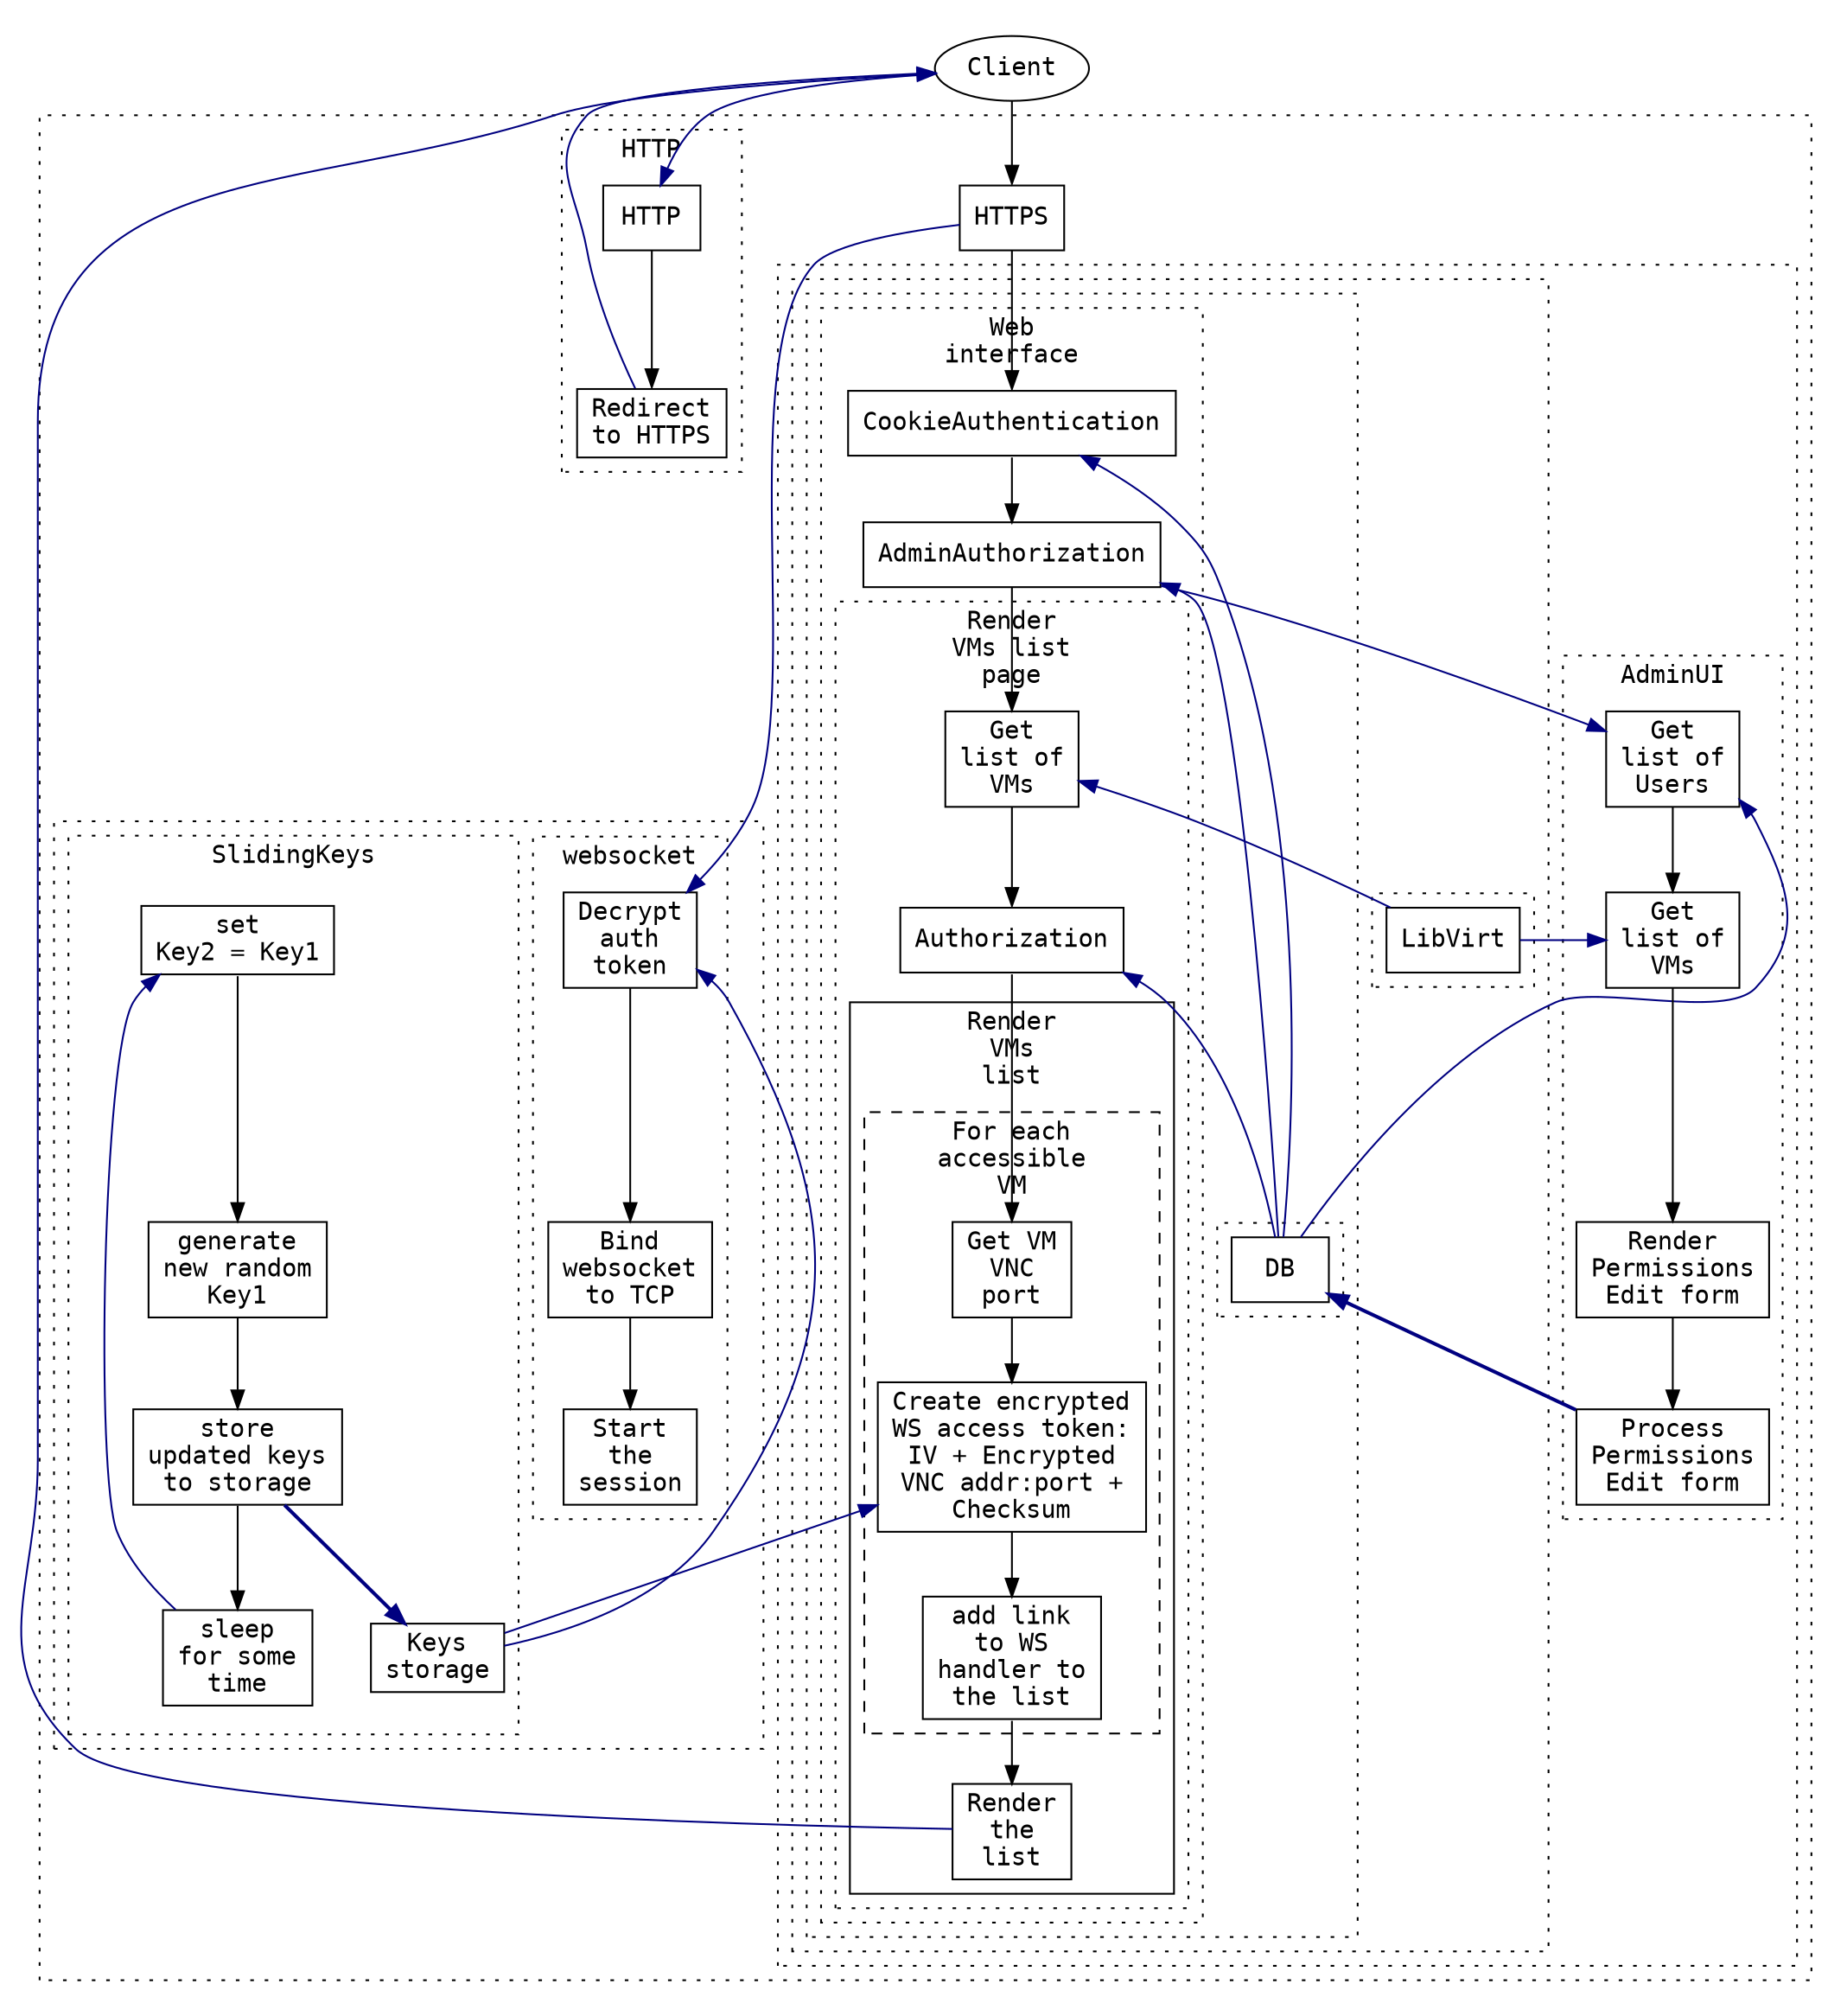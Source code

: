 digraph untitled {
fontname="Courier-New";


 subgraph cluster_0 {
 label="";
 penwidth=0;

 fontname="Courier";

 node [shape=circle];

 node1 [label="Client", shape=ellipse, penwidth=1, style=solid, fontname="Courier"];

  subgraph cluster_2 {
  label="";
  penwidth=1; style=dotted;

  fontname="Courier";

  node [shape=circle];

  node3 [label="HTTPS", shape=box, penwidth=1, style=solid, fontname="Courier"];

   subgraph cluster_4 {
   label="";
   penwidth=1; style=dotted;

   fontname="Courier";

   node [shape=circle];


    subgraph cluster_5 {
    label="";
    penwidth=1; style=dotted;

    fontname="Courier";

    node [shape=circle];


     subgraph cluster_6 {
     label="";
     penwidth=1; style=dotted;

     fontname="Courier";

     node [shape=circle];


      subgraph cluster_7 {
      label="Web\ninterface";
      penwidth=1; style=dotted;

      fontname="Courier";

      node [shape=circle];

      node8 [label="CookieAuthentication", shape=box, penwidth=1, style=solid, fontname="Courier"];
      node9 [label="AdminAuthorization", shape=box, penwidth=1, style=solid, fontname="Courier"];

       subgraph cluster_10 {
       label="Render\nVMs list\npage";
       penwidth=1; style=dotted;

       fontname="Courier";

       node [shape=circle];

       node11 [label="Get\nlist of\nVMs", shape=box, penwidth=1, style=solid, fontname="Courier"];
       node12 [label="Authorization", shape=box, penwidth=1, style=solid, fontname="Courier"];

        subgraph cluster_13 {
        label="Render\nVMs\nlist";
        penwidth=1; style=solid;

        fontname="Courier";

        node [shape=circle];


         subgraph cluster_14 {
         label="For each\naccessible\nVM";
         penwidth=1; style=dashed;

         fontname="Courier";

         node [shape=circle];

         node15 [label="Get VM\nVNC\nport", shape=box, penwidth=1, style=solid, fontname="Courier"];
         node16 [label="Create encrypted\nWS access token:\nIV + Encrypted\nVNC addr:port +\nChecksum", shape=box, penwidth=1, style=solid, fontname="Courier"];
         node17 [label="add link\nto WS\nhandler to\nthe list", shape=box, penwidth=1, style=solid, fontname="Courier"];
         }

        node18 [label="Render\nthe\nlist", shape=box, penwidth=1, style=solid, fontname="Courier"];
        }

       }

      }


      subgraph cluster_19 {
      label="";
      penwidth=1; style=dotted;

      fontname="Courier";

      node [shape=circle];

      node20 [label="DB", shape=box, penwidth=1, style=solid, fontname="Courier"];
      }

     }


     subgraph cluster_21 {
     label="";
     penwidth=1; style=dotted;

     fontname="Courier";

     node [shape=circle];

     node22 [label="LibVirt", shape=box, penwidth=1, style=solid, fontname="Courier"];
     }

    }


    subgraph cluster_23 {
    label="AdminUI";
    penwidth=1; style=dotted;

    fontname="Courier";

    node [shape=circle];

    node24 [label="Get\nlist of\nUsers", shape=box, penwidth=1, style=solid, fontname="Courier"];
    node25 [label="Get\nlist of\nVMs", shape=box, penwidth=1, style=solid, fontname="Courier"];
    node26 [label="Render\nPermissions\nEdit form", shape=box, penwidth=1, style=solid, fontname="Courier"];
    node27 [label="Process\nPermissions\nEdit form", shape=box, penwidth=1, style=solid, fontname="Courier"];
    }

   }


   subgraph cluster_28 {
   label="";
   penwidth=1; style=dotted;

   fontname="Courier";

   node [shape=circle];


    subgraph cluster_29 {
    label="websocket";
    penwidth=1; style=dotted;

    fontname="Courier";

    node [shape=circle];

    node30 [label="Decrypt\nauth\ntoken", shape=box, penwidth=1, style=solid, fontname="Courier"];
    node31 [label="Bind\nwebsocket\nto TCP", shape=box, penwidth=1, style=solid, fontname="Courier"];
    node32 [label="Start\nthe\nsession", shape=box, penwidth=1, style=solid, fontname="Courier"];
    }


    subgraph cluster_33 {
    label="SlidingKeys";
    penwidth=1; style=dotted;

    fontname="Courier";

    node [shape=circle];


     subgraph cluster_34 {
     label="";
     penwidth=0;

     fontname="Courier";

     node [shape=circle];

     node35 [label="set\nKey2&nbsp;=&nbsp;Key1", shape=box, penwidth=1, style=solid, fontname="Courier"];
     node36 [label="generate\nnew random\nKey1", shape=box, penwidth=1, style=solid, fontname="Courier"];
     node37 [label="store\nupdated keys\nto storage", shape=box, penwidth=1, style=solid, fontname="Courier"];
     node38 [label="sleep\nfor some\ntime", shape=box, penwidth=1, style=solid, fontname="Courier"];
     }

    node39 [label="Keys\nstorage", shape=box, penwidth=1, style=solid, fontname="Courier"];
    }

   }


   subgraph cluster_40 {
   label="HTTP";
   penwidth=1; style=dotted;

   fontname="Courier";

   node [shape=circle];

   node41 [label="HTTP", shape=box, penwidth=1, style=solid, fontname="Courier"];
   node42 [label="Redirect\nto HTTPS", shape=box, penwidth=1, style=solid, fontname="Courier"];
   }

  }

 }


node [shape=circle];

edge [fontname="Courier"];

edge [weight=1000];

node1:s -> node3:n ;

node3:s -> node8:n ;

node8:s -> node9:n ;

node9:s -> node11:n ;

node11:s -> node12:n ;

node12:s -> node15:n ;

node15:s -> node16:n ;

node16:s -> node17:n ;

node17:s -> node18:n ;

node24:s -> node25:n ;

node25:s -> node26:n ;

node26:s -> node27:n ;

node30:s -> node31:n ;

node31:s -> node32:n ;

node35:s -> node36:n ;

node36:s -> node37:n ;

node37:s -> node38:n ;

node41:s -> node42:n ;

edge [weight=500, color=navy];

node1 -> node41 [taillabel="", weight=150, color=navy, constraint=true, dir=forward, minlen=1, penwidth=1, style=solid];
node3 -> node30 [taillabel="", weight=150, color=navy, constraint=true, dir=forward, minlen=1, penwidth=1, style=solid];
node8 -> node20 [taillabel="", weight=150, color=navy, constraint=true, dir=back, minlen=1, penwidth=1, style=solid];
node9 -> node20 [taillabel="", weight=150, color=navy, constraint=true, dir=back, minlen=1, penwidth=1, style=solid];
node9 -> node24 [taillabel="", weight=150, color=navy, constraint=true, dir=forward, minlen=1, penwidth=1, style=solid];
node11 -> node22 [taillabel="", weight=150, color=navy, constraint=true, dir=back, minlen=1, penwidth=1, style=solid];
node12 -> node20 [taillabel="", weight=150, color=navy, constraint=true, dir=back, minlen=1, penwidth=1, style=solid];
node16 -> node39 [taillabel="", weight=150, color=navy, constraint=true, dir=back, minlen=1, penwidth=1, style=solid];
node1 -> node18 [headlabel="", weight=150, color=navy, constraint=true, dir=back, minlen=1, penwidth=1, style=solid];
node20 -> node24 [headlabel="", weight=150, color=navy, constraint=false, dir=forward, minlen=1, penwidth=1, style=solid];
node22 -> node25 [headlabel="", weight=150, color=navy, constraint=false, dir=forward, minlen=1, penwidth=1, style=solid];
node20 -> node27 [headlabel="", weight=150, color=navy, constraint=true, dir=back, minlen=1, penwidth=2, style=solid];
node30 -> node39 [taillabel="", weight=150, color=navy, constraint=false, dir=back, minlen=1, penwidth=1, style=solid];
node37 -> node39 [taillabel="", weight=150, color=navy, constraint=true, dir=forward, minlen=1, penwidth=2, style=solid];
node35 -> node38 [headlabel="", weight=150, color=navy, constraint=true, dir=back, minlen=1, penwidth=1, style=solid];
node1 -> node42 [headlabel="", weight=150, color=navy, constraint=true, dir=back, minlen=1, penwidth=1, style=solid];
}
